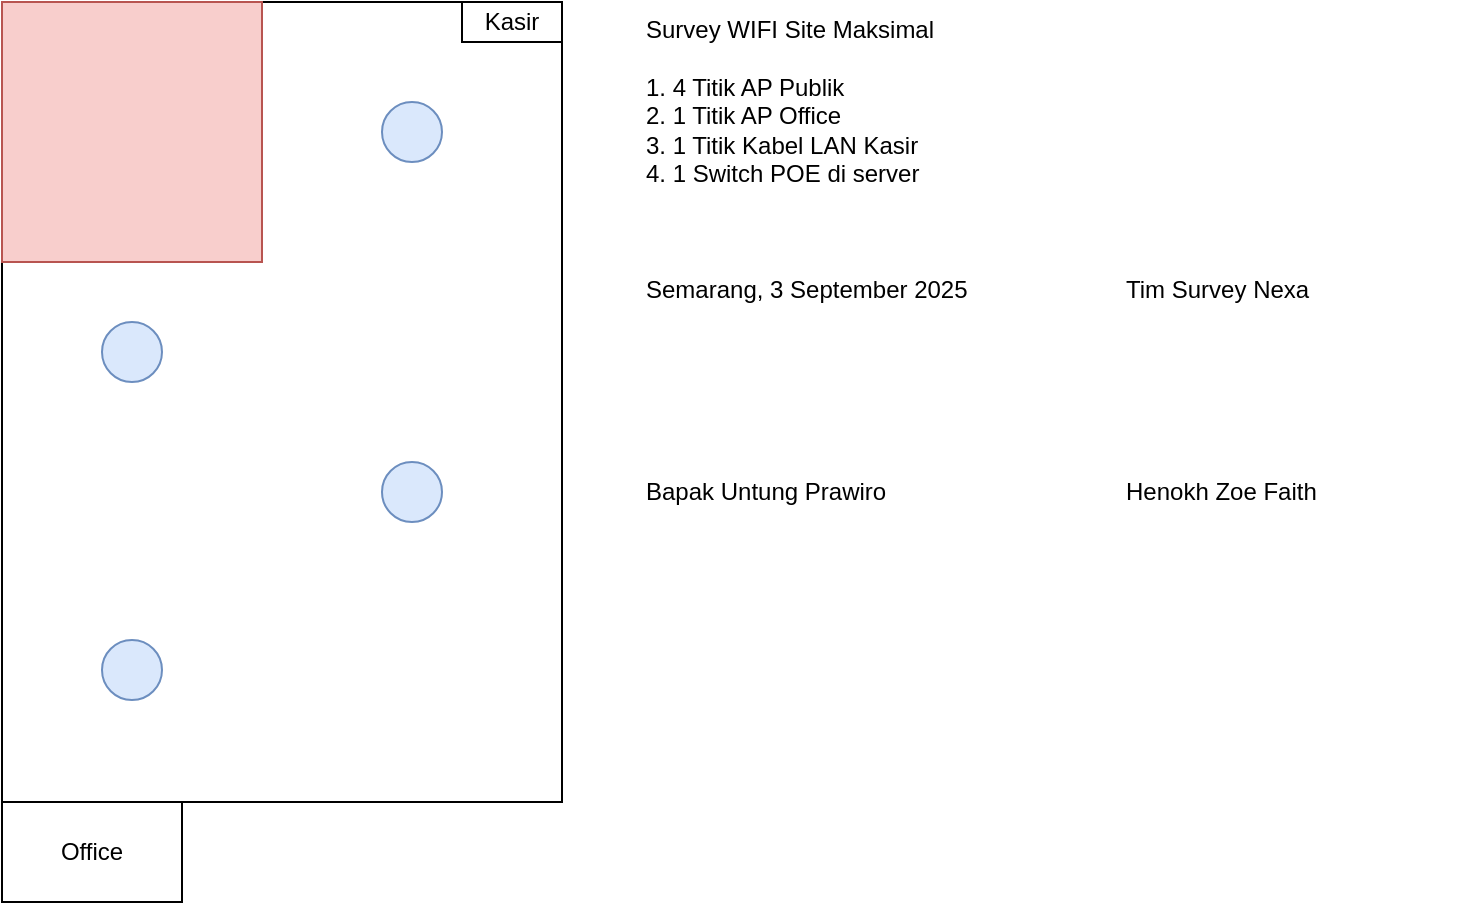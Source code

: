 <mxfile version="28.1.2">
  <diagram name="Page-1" id="RcM-BARpL1GyZL29gmBR">
    <mxGraphModel dx="658" dy="522" grid="1" gridSize="10" guides="1" tooltips="1" connect="1" arrows="1" fold="1" page="1" pageScale="1" pageWidth="1169" pageHeight="827" math="0" shadow="0">
      <root>
        <mxCell id="0" />
        <mxCell id="1" parent="0" />
        <mxCell id="BevosnqfY1JBNrieOy5a-1" value="" style="rounded=0;whiteSpace=wrap;html=1;" vertex="1" parent="1">
          <mxGeometry x="120" y="80" width="280" height="400" as="geometry" />
        </mxCell>
        <mxCell id="BevosnqfY1JBNrieOy5a-2" value="" style="rounded=0;whiteSpace=wrap;html=1;fillColor=#f8cecc;strokeColor=#b85450;" vertex="1" parent="1">
          <mxGeometry x="120" y="80" width="130" height="130" as="geometry" />
        </mxCell>
        <mxCell id="BevosnqfY1JBNrieOy5a-4" value="" style="ellipse;whiteSpace=wrap;html=1;aspect=fixed;fillColor=#dae8fc;strokeColor=#6c8ebf;" vertex="1" parent="1">
          <mxGeometry x="310" y="130" width="30" height="30" as="geometry" />
        </mxCell>
        <mxCell id="BevosnqfY1JBNrieOy5a-5" value="" style="ellipse;whiteSpace=wrap;html=1;aspect=fixed;fillColor=#dae8fc;strokeColor=#6c8ebf;" vertex="1" parent="1">
          <mxGeometry x="170" y="240" width="30" height="30" as="geometry" />
        </mxCell>
        <mxCell id="BevosnqfY1JBNrieOy5a-6" value="" style="ellipse;whiteSpace=wrap;html=1;aspect=fixed;fillColor=#dae8fc;strokeColor=#6c8ebf;" vertex="1" parent="1">
          <mxGeometry x="170" y="399" width="30" height="30" as="geometry" />
        </mxCell>
        <mxCell id="BevosnqfY1JBNrieOy5a-7" value="" style="ellipse;whiteSpace=wrap;html=1;aspect=fixed;fillColor=#dae8fc;strokeColor=#6c8ebf;" vertex="1" parent="1">
          <mxGeometry x="310" y="310" width="30" height="30" as="geometry" />
        </mxCell>
        <mxCell id="BevosnqfY1JBNrieOy5a-8" value="Kasir" style="rounded=0;whiteSpace=wrap;html=1;" vertex="1" parent="1">
          <mxGeometry x="350" y="80" width="50" height="20" as="geometry" />
        </mxCell>
        <mxCell id="BevosnqfY1JBNrieOy5a-9" value="Office" style="rounded=0;whiteSpace=wrap;html=1;" vertex="1" parent="1">
          <mxGeometry x="120" y="480" width="90" height="50" as="geometry" />
        </mxCell>
        <mxCell id="BevosnqfY1JBNrieOy5a-10" value="Survey WIFI Site Maksimal&lt;div&gt;&lt;br&gt;&lt;/div&gt;&lt;div&gt;1. 4 Titik AP Publik&lt;/div&gt;&lt;div&gt;2. 1 Titik AP Office&lt;/div&gt;&lt;div&gt;3. 1 Titik Kabel LAN Kasir&lt;/div&gt;&lt;div&gt;4. 1 Switch POE di server&lt;/div&gt;" style="text;html=1;align=left;verticalAlign=top;whiteSpace=wrap;rounded=0;" vertex="1" parent="1">
          <mxGeometry x="440" y="80" width="250" height="120" as="geometry" />
        </mxCell>
        <mxCell id="BevosnqfY1JBNrieOy5a-11" value="Semarang, 3 September 2025&lt;div&gt;&lt;br&gt;&lt;/div&gt;&lt;div&gt;&lt;br&gt;&lt;/div&gt;&lt;div&gt;&lt;br&gt;&lt;/div&gt;&lt;div&gt;&lt;br&gt;&lt;/div&gt;&lt;div&gt;&lt;br&gt;&lt;/div&gt;&lt;div&gt;&lt;br&gt;&lt;/div&gt;&lt;div&gt;Bapak Untung Prawiro&lt;/div&gt;" style="text;html=1;align=left;verticalAlign=top;whiteSpace=wrap;rounded=0;" vertex="1" parent="1">
          <mxGeometry x="440" y="210" width="170" height="140" as="geometry" />
        </mxCell>
        <mxCell id="BevosnqfY1JBNrieOy5a-12" value="Tim Survey Nexa&lt;br&gt;&lt;div&gt;&lt;br&gt;&lt;/div&gt;&lt;div&gt;&lt;br&gt;&lt;/div&gt;&lt;div&gt;&lt;br&gt;&lt;/div&gt;&lt;div&gt;&lt;br&gt;&lt;/div&gt;&lt;div&gt;&lt;br&gt;&lt;/div&gt;&lt;div&gt;&lt;br&gt;&lt;/div&gt;&lt;div&gt;Henokh Zoe Faith&lt;/div&gt;" style="text;html=1;align=left;verticalAlign=top;whiteSpace=wrap;rounded=0;" vertex="1" parent="1">
          <mxGeometry x="680" y="210" width="170" height="140" as="geometry" />
        </mxCell>
      </root>
    </mxGraphModel>
  </diagram>
</mxfile>
